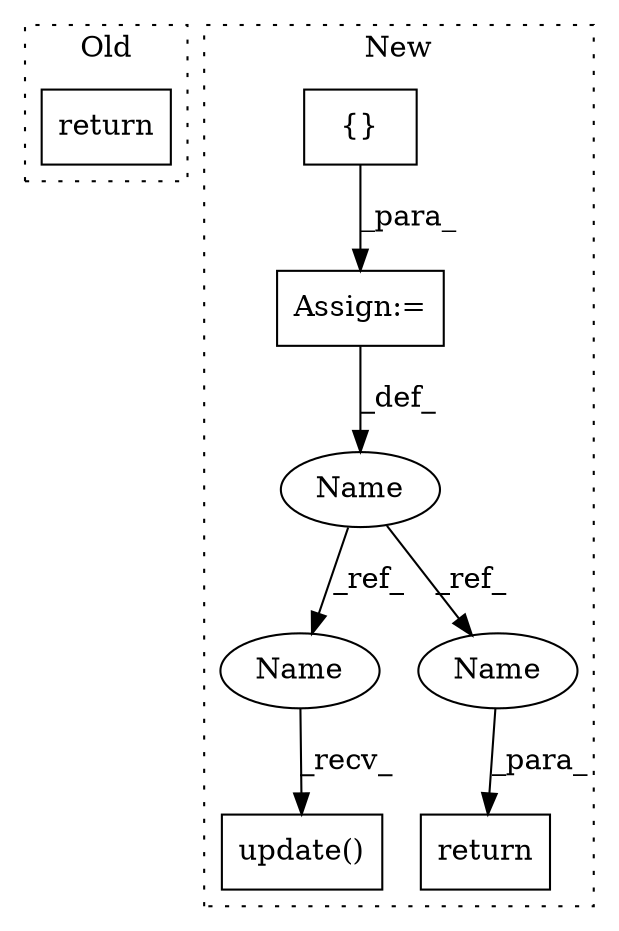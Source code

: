 digraph G {
subgraph cluster0 {
1 [label="return" a="93" s="4641" l="7" shape="box"];
label = "Old";
style="dotted";
}
subgraph cluster1 {
2 [label="update()" a="75" s="4962,4994" l="20,1" shape="box"];
3 [label="Name" a="87" s="4581" l="12" shape="ellipse"];
4 [label="return" a="93" s="5004" l="7" shape="box"];
5 [label="{}" a="95" s="4596,4597" l="2,1" shape="box"];
6 [label="Assign:=" a="68" s="4593" l="3" shape="box"];
7 [label="Name" a="87" s="4962" l="12" shape="ellipse"];
8 [label="Name" a="87" s="5011" l="12" shape="ellipse"];
label = "New";
style="dotted";
}
3 -> 7 [label="_ref_"];
3 -> 8 [label="_ref_"];
5 -> 6 [label="_para_"];
6 -> 3 [label="_def_"];
7 -> 2 [label="_recv_"];
8 -> 4 [label="_para_"];
}